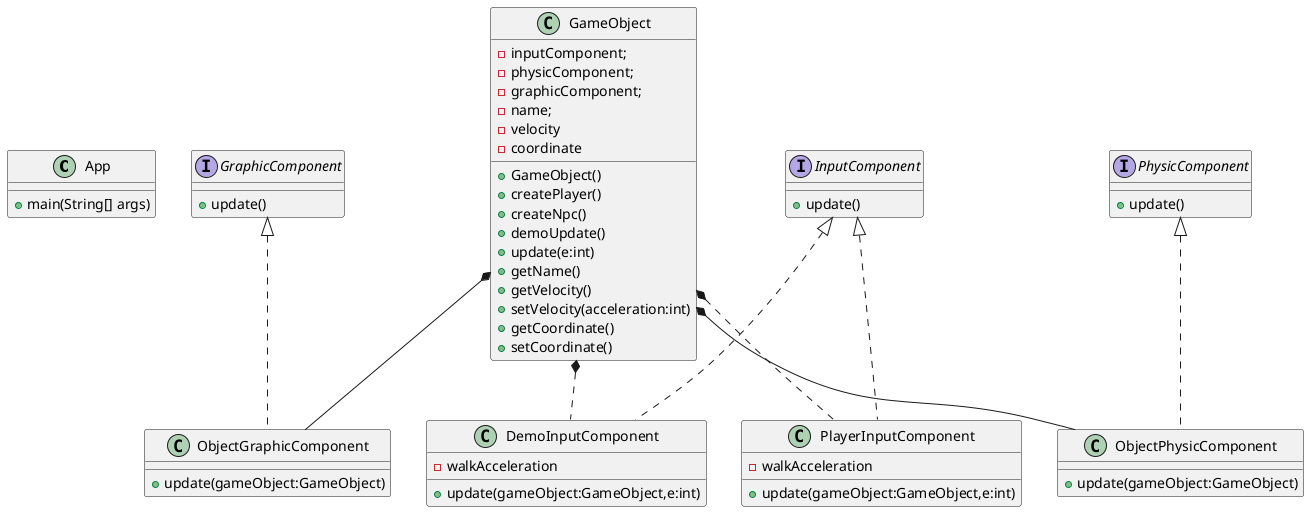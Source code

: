 @startuml
class App
class GameObject

interface GraphicComponent
interface InputComponent
interface PhysicComponent

class ObjectGraphicComponent
class DemoInputComponent
class PlayerInputComponent
class ObjectPhysicComponent

GraphicComponent <|.. ObjectGraphicComponent
InputComponent <|.. DemoInputComponent
InputComponent <|.. PlayerInputComponent
PhysicComponent <|.. ObjectPhysicComponent

GameObject *-- ObjectGraphicComponent
GameObject *.. DemoInputComponent
GameObject *.. PlayerInputComponent
GameObject *-- ObjectPhysicComponent
class App {
+main(String[] args)
}

class GameObject{
  - inputComponent;
  - physicComponent;
  - graphicComponent;
  - name;
  - velocity
  - coordinate

  +GameObject()
  +createPlayer()
  +createNpc()
  +demoUpdate()
  +update(e:int)
  +getName()
  +getVelocity()
  +setVelocity(acceleration:int)
  +getCoordinate()
  +setCoordinate()
}

interface GraphicComponent{
    +update()
}

interface InputComponent{
    +update()
}

interface PhysicComponent{
    +update()
}

class ObjectGraphicComponent{
    +update(gameObject:GameObject)
}

class DemoInputComponent{
    -walkAcceleration
    +update(gameObject:GameObject,e:int)
}

class PlayerInputComponent{
    -walkAcceleration
    +update(gameObject:GameObject,e:int)
}

class ObjectPhysicComponent{
    +update(gameObject:GameObject)
}

@enduml